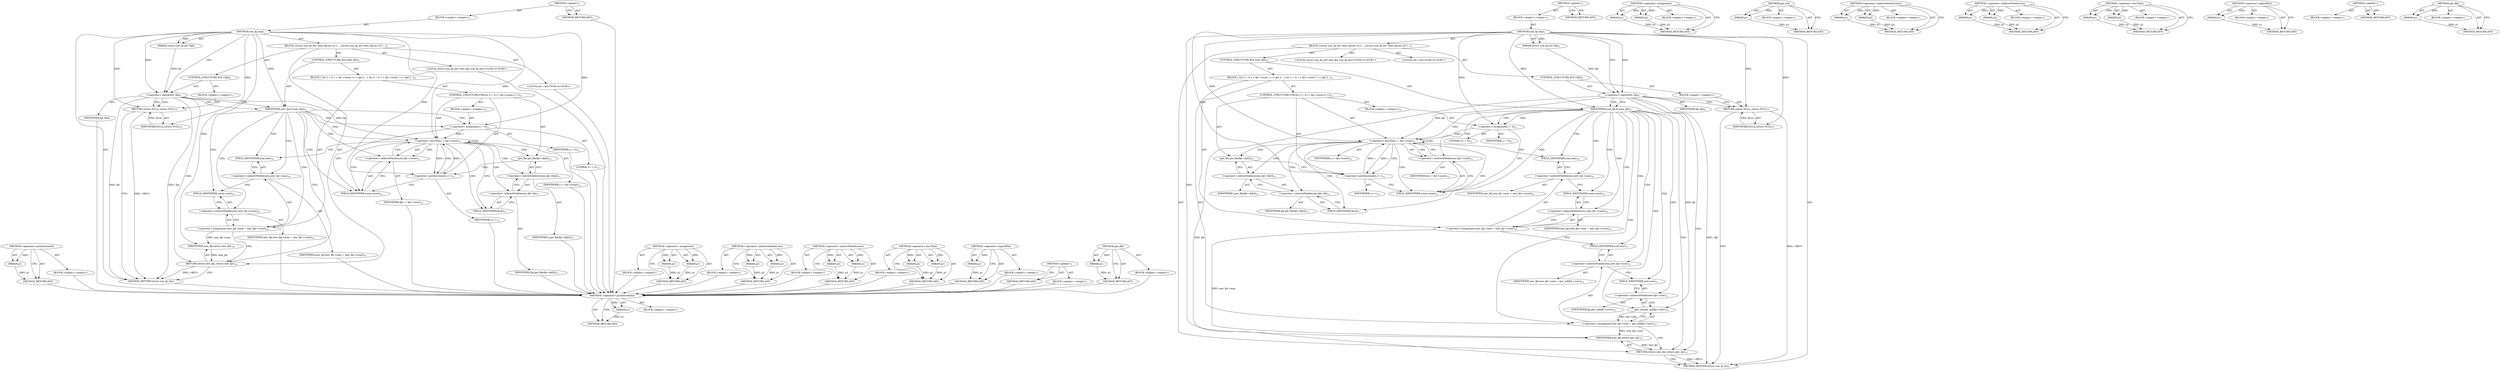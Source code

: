 digraph "get_file" {
vulnerable_89 [label=<(METHOD,&lt;operator&gt;.postIncrement)>];
vulnerable_90 [label=<(PARAM,p1)>];
vulnerable_91 [label=<(BLOCK,&lt;empty&gt;,&lt;empty&gt;)>];
vulnerable_92 [label=<(METHOD_RETURN,ANY)>];
vulnerable_6 [label=<(METHOD,&lt;global&gt;)<SUB>1</SUB>>];
vulnerable_7 [label=<(BLOCK,&lt;empty&gt;,&lt;empty&gt;)<SUB>1</SUB>>];
vulnerable_8 [label=<(METHOD,scm_fp_dup)<SUB>1</SUB>>];
vulnerable_9 [label=<(PARAM,struct scm_fp_list *fpl)<SUB>1</SUB>>];
vulnerable_10 [label=<(BLOCK,{
	struct scm_fp_list *new_fpl;
	int i;

	if (!...,{
	struct scm_fp_list *new_fpl;
	int i;

	if (!...)<SUB>2</SUB>>];
vulnerable_11 [label="<(LOCAL,struct scm_fp_list* new_fpl: scm_fp_list*)<SUB>3</SUB>>"];
vulnerable_12 [label="<(LOCAL,int i: int)<SUB>4</SUB>>"];
vulnerable_13 [label=<(CONTROL_STRUCTURE,IF,if (!fpl))<SUB>6</SUB>>];
vulnerable_14 [label=<(&lt;operator&gt;.logicalNot,!fpl)<SUB>6</SUB>>];
vulnerable_15 [label=<(IDENTIFIER,fpl,!fpl)<SUB>6</SUB>>];
vulnerable_16 [label=<(BLOCK,&lt;empty&gt;,&lt;empty&gt;)<SUB>7</SUB>>];
vulnerable_17 [label=<(RETURN,return NULL;,return NULL;)<SUB>7</SUB>>];
vulnerable_18 [label=<(IDENTIFIER,NULL,return NULL;)<SUB>7</SUB>>];
vulnerable_19 [label=<(CONTROL_STRUCTURE,IF,if (new_fpl))<SUB>11</SUB>>];
vulnerable_20 [label=<(IDENTIFIER,new_fpl,if (new_fpl))<SUB>11</SUB>>];
vulnerable_21 [label=<(BLOCK,{
 		for (i = 0; i &lt; fpl-&gt;count; i++)
 			get_f...,{
 		for (i = 0; i &lt; fpl-&gt;count; i++)
 			get_f...)<SUB>11</SUB>>];
vulnerable_22 [label=<(CONTROL_STRUCTURE,FOR,for (i = 0;i &lt; fpl-&gt;count;i++))<SUB>12</SUB>>];
vulnerable_23 [label=<(BLOCK,&lt;empty&gt;,&lt;empty&gt;)<SUB>12</SUB>>];
vulnerable_24 [label=<(&lt;operator&gt;.assignment,i = 0)<SUB>12</SUB>>];
vulnerable_25 [label=<(IDENTIFIER,i,i = 0)<SUB>12</SUB>>];
vulnerable_26 [label=<(LITERAL,0,i = 0)<SUB>12</SUB>>];
vulnerable_27 [label=<(&lt;operator&gt;.lessThan,i &lt; fpl-&gt;count)<SUB>12</SUB>>];
vulnerable_28 [label=<(IDENTIFIER,i,i &lt; fpl-&gt;count)<SUB>12</SUB>>];
vulnerable_29 [label=<(&lt;operator&gt;.indirectFieldAccess,fpl-&gt;count)<SUB>12</SUB>>];
vulnerable_30 [label=<(IDENTIFIER,fpl,i &lt; fpl-&gt;count)<SUB>12</SUB>>];
vulnerable_31 [label=<(FIELD_IDENTIFIER,count,count)<SUB>12</SUB>>];
vulnerable_32 [label=<(&lt;operator&gt;.postIncrement,i++)<SUB>12</SUB>>];
vulnerable_33 [label=<(IDENTIFIER,i,i++)<SUB>12</SUB>>];
vulnerable_34 [label=<(get_file,get_file(fpl-&gt;fp[i]))<SUB>13</SUB>>];
vulnerable_35 [label=<(&lt;operator&gt;.indirectIndexAccess,fpl-&gt;fp[i])<SUB>13</SUB>>];
vulnerable_36 [label=<(&lt;operator&gt;.indirectFieldAccess,fpl-&gt;fp)<SUB>13</SUB>>];
vulnerable_37 [label=<(IDENTIFIER,fpl,get_file(fpl-&gt;fp[i]))<SUB>13</SUB>>];
vulnerable_38 [label=<(FIELD_IDENTIFIER,fp,fp)<SUB>13</SUB>>];
vulnerable_39 [label=<(IDENTIFIER,i,get_file(fpl-&gt;fp[i]))<SUB>13</SUB>>];
vulnerable_40 [label=<(&lt;operator&gt;.assignment,new_fpl-&gt;max = new_fpl-&gt;count)<SUB>14</SUB>>];
vulnerable_41 [label=<(&lt;operator&gt;.indirectFieldAccess,new_fpl-&gt;max)<SUB>14</SUB>>];
vulnerable_42 [label=<(IDENTIFIER,new_fpl,new_fpl-&gt;max = new_fpl-&gt;count)<SUB>14</SUB>>];
vulnerable_43 [label=<(FIELD_IDENTIFIER,max,max)<SUB>14</SUB>>];
vulnerable_44 [label=<(&lt;operator&gt;.indirectFieldAccess,new_fpl-&gt;count)<SUB>14</SUB>>];
vulnerable_45 [label=<(IDENTIFIER,new_fpl,new_fpl-&gt;max = new_fpl-&gt;count)<SUB>14</SUB>>];
vulnerable_46 [label=<(FIELD_IDENTIFIER,count,count)<SUB>14</SUB>>];
vulnerable_47 [label=<(RETURN,return new_fpl;,return new_fpl;)<SUB>16</SUB>>];
vulnerable_48 [label=<(IDENTIFIER,new_fpl,return new_fpl;)<SUB>16</SUB>>];
vulnerable_49 [label=<(METHOD_RETURN,struct scm_fp_list)<SUB>1</SUB>>];
vulnerable_51 [label=<(METHOD_RETURN,ANY)<SUB>1</SUB>>];
vulnerable_74 [label=<(METHOD,&lt;operator&gt;.assignment)>];
vulnerable_75 [label=<(PARAM,p1)>];
vulnerable_76 [label=<(PARAM,p2)>];
vulnerable_77 [label=<(BLOCK,&lt;empty&gt;,&lt;empty&gt;)>];
vulnerable_78 [label=<(METHOD_RETURN,ANY)>];
vulnerable_97 [label=<(METHOD,&lt;operator&gt;.indirectIndexAccess)>];
vulnerable_98 [label=<(PARAM,p1)>];
vulnerable_99 [label=<(PARAM,p2)>];
vulnerable_100 [label=<(BLOCK,&lt;empty&gt;,&lt;empty&gt;)>];
vulnerable_101 [label=<(METHOD_RETURN,ANY)>];
vulnerable_84 [label=<(METHOD,&lt;operator&gt;.indirectFieldAccess)>];
vulnerable_85 [label=<(PARAM,p1)>];
vulnerable_86 [label=<(PARAM,p2)>];
vulnerable_87 [label=<(BLOCK,&lt;empty&gt;,&lt;empty&gt;)>];
vulnerable_88 [label=<(METHOD_RETURN,ANY)>];
vulnerable_79 [label=<(METHOD,&lt;operator&gt;.lessThan)>];
vulnerable_80 [label=<(PARAM,p1)>];
vulnerable_81 [label=<(PARAM,p2)>];
vulnerable_82 [label=<(BLOCK,&lt;empty&gt;,&lt;empty&gt;)>];
vulnerable_83 [label=<(METHOD_RETURN,ANY)>];
vulnerable_70 [label=<(METHOD,&lt;operator&gt;.logicalNot)>];
vulnerable_71 [label=<(PARAM,p1)>];
vulnerable_72 [label=<(BLOCK,&lt;empty&gt;,&lt;empty&gt;)>];
vulnerable_73 [label=<(METHOD_RETURN,ANY)>];
vulnerable_64 [label=<(METHOD,&lt;global&gt;)<SUB>1</SUB>>];
vulnerable_65 [label=<(BLOCK,&lt;empty&gt;,&lt;empty&gt;)>];
vulnerable_66 [label=<(METHOD_RETURN,ANY)>];
vulnerable_93 [label=<(METHOD,get_file)>];
vulnerable_94 [label=<(PARAM,p1)>];
vulnerable_95 [label=<(BLOCK,&lt;empty&gt;,&lt;empty&gt;)>];
vulnerable_96 [label=<(METHOD_RETURN,ANY)>];
fixed_97 [label=<(METHOD,&lt;operator&gt;.postIncrement)>];
fixed_98 [label=<(PARAM,p1)>];
fixed_99 [label=<(BLOCK,&lt;empty&gt;,&lt;empty&gt;)>];
fixed_100 [label=<(METHOD_RETURN,ANY)>];
fixed_6 [label=<(METHOD,&lt;global&gt;)<SUB>1</SUB>>];
fixed_7 [label=<(BLOCK,&lt;empty&gt;,&lt;empty&gt;)<SUB>1</SUB>>];
fixed_8 [label=<(METHOD,scm_fp_dup)<SUB>1</SUB>>];
fixed_9 [label=<(PARAM,struct scm_fp_list *fpl)<SUB>1</SUB>>];
fixed_10 [label=<(BLOCK,{
	struct scm_fp_list *new_fpl;
	int i;

	if (!...,{
	struct scm_fp_list *new_fpl;
	int i;

	if (!...)<SUB>2</SUB>>];
fixed_11 [label="<(LOCAL,struct scm_fp_list* new_fpl: scm_fp_list*)<SUB>3</SUB>>"];
fixed_12 [label="<(LOCAL,int i: int)<SUB>4</SUB>>"];
fixed_13 [label=<(CONTROL_STRUCTURE,IF,if (!fpl))<SUB>6</SUB>>];
fixed_14 [label=<(&lt;operator&gt;.logicalNot,!fpl)<SUB>6</SUB>>];
fixed_15 [label=<(IDENTIFIER,fpl,!fpl)<SUB>6</SUB>>];
fixed_16 [label=<(BLOCK,&lt;empty&gt;,&lt;empty&gt;)<SUB>7</SUB>>];
fixed_17 [label=<(RETURN,return NULL;,return NULL;)<SUB>7</SUB>>];
fixed_18 [label=<(IDENTIFIER,NULL,return NULL;)<SUB>7</SUB>>];
fixed_19 [label=<(CONTROL_STRUCTURE,IF,if (new_fpl))<SUB>11</SUB>>];
fixed_20 [label=<(IDENTIFIER,new_fpl,if (new_fpl))<SUB>11</SUB>>];
fixed_21 [label=<(BLOCK,{
 		for (i = 0; i &lt; fpl-&gt;count; i++)
 			get_f...,{
 		for (i = 0; i &lt; fpl-&gt;count; i++)
 			get_f...)<SUB>11</SUB>>];
fixed_22 [label=<(CONTROL_STRUCTURE,FOR,for (i = 0;i &lt; fpl-&gt;count;i++))<SUB>12</SUB>>];
fixed_23 [label=<(BLOCK,&lt;empty&gt;,&lt;empty&gt;)<SUB>12</SUB>>];
fixed_24 [label=<(&lt;operator&gt;.assignment,i = 0)<SUB>12</SUB>>];
fixed_25 [label=<(IDENTIFIER,i,i = 0)<SUB>12</SUB>>];
fixed_26 [label=<(LITERAL,0,i = 0)<SUB>12</SUB>>];
fixed_27 [label=<(&lt;operator&gt;.lessThan,i &lt; fpl-&gt;count)<SUB>12</SUB>>];
fixed_28 [label=<(IDENTIFIER,i,i &lt; fpl-&gt;count)<SUB>12</SUB>>];
fixed_29 [label=<(&lt;operator&gt;.indirectFieldAccess,fpl-&gt;count)<SUB>12</SUB>>];
fixed_30 [label=<(IDENTIFIER,fpl,i &lt; fpl-&gt;count)<SUB>12</SUB>>];
fixed_31 [label=<(FIELD_IDENTIFIER,count,count)<SUB>12</SUB>>];
fixed_32 [label=<(&lt;operator&gt;.postIncrement,i++)<SUB>12</SUB>>];
fixed_33 [label=<(IDENTIFIER,i,i++)<SUB>12</SUB>>];
fixed_34 [label=<(get_file,get_file(fpl-&gt;fp[i]))<SUB>13</SUB>>];
fixed_35 [label=<(&lt;operator&gt;.indirectIndexAccess,fpl-&gt;fp[i])<SUB>13</SUB>>];
fixed_36 [label=<(&lt;operator&gt;.indirectFieldAccess,fpl-&gt;fp)<SUB>13</SUB>>];
fixed_37 [label=<(IDENTIFIER,fpl,get_file(fpl-&gt;fp[i]))<SUB>13</SUB>>];
fixed_38 [label=<(FIELD_IDENTIFIER,fp,fp)<SUB>13</SUB>>];
fixed_39 [label=<(IDENTIFIER,i,get_file(fpl-&gt;fp[i]))<SUB>13</SUB>>];
fixed_40 [label=<(&lt;operator&gt;.assignment,new_fpl-&gt;max = new_fpl-&gt;count)<SUB>14</SUB>>];
fixed_41 [label=<(&lt;operator&gt;.indirectFieldAccess,new_fpl-&gt;max)<SUB>14</SUB>>];
fixed_42 [label=<(IDENTIFIER,new_fpl,new_fpl-&gt;max = new_fpl-&gt;count)<SUB>14</SUB>>];
fixed_43 [label=<(FIELD_IDENTIFIER,max,max)<SUB>14</SUB>>];
fixed_44 [label=<(&lt;operator&gt;.indirectFieldAccess,new_fpl-&gt;count)<SUB>14</SUB>>];
fixed_45 [label=<(IDENTIFIER,new_fpl,new_fpl-&gt;max = new_fpl-&gt;count)<SUB>14</SUB>>];
fixed_46 [label=<(FIELD_IDENTIFIER,count,count)<SUB>14</SUB>>];
fixed_47 [label=<(&lt;operator&gt;.assignment,new_fpl-&gt;user = get_uid(fpl-&gt;user))<SUB>15</SUB>>];
fixed_48 [label=<(&lt;operator&gt;.indirectFieldAccess,new_fpl-&gt;user)<SUB>15</SUB>>];
fixed_49 [label=<(IDENTIFIER,new_fpl,new_fpl-&gt;user = get_uid(fpl-&gt;user))<SUB>15</SUB>>];
fixed_50 [label=<(FIELD_IDENTIFIER,user,user)<SUB>15</SUB>>];
fixed_51 [label=<(get_uid,get_uid(fpl-&gt;user))<SUB>15</SUB>>];
fixed_52 [label=<(&lt;operator&gt;.indirectFieldAccess,fpl-&gt;user)<SUB>15</SUB>>];
fixed_53 [label=<(IDENTIFIER,fpl,get_uid(fpl-&gt;user))<SUB>15</SUB>>];
fixed_54 [label=<(FIELD_IDENTIFIER,user,user)<SUB>15</SUB>>];
fixed_55 [label=<(RETURN,return new_fpl;,return new_fpl;)<SUB>17</SUB>>];
fixed_56 [label=<(IDENTIFIER,new_fpl,return new_fpl;)<SUB>17</SUB>>];
fixed_57 [label=<(METHOD_RETURN,struct scm_fp_list)<SUB>1</SUB>>];
fixed_59 [label=<(METHOD_RETURN,ANY)<SUB>1</SUB>>];
fixed_82 [label=<(METHOD,&lt;operator&gt;.assignment)>];
fixed_83 [label=<(PARAM,p1)>];
fixed_84 [label=<(PARAM,p2)>];
fixed_85 [label=<(BLOCK,&lt;empty&gt;,&lt;empty&gt;)>];
fixed_86 [label=<(METHOD_RETURN,ANY)>];
fixed_110 [label=<(METHOD,get_uid)>];
fixed_111 [label=<(PARAM,p1)>];
fixed_112 [label=<(BLOCK,&lt;empty&gt;,&lt;empty&gt;)>];
fixed_113 [label=<(METHOD_RETURN,ANY)>];
fixed_105 [label=<(METHOD,&lt;operator&gt;.indirectIndexAccess)>];
fixed_106 [label=<(PARAM,p1)>];
fixed_107 [label=<(PARAM,p2)>];
fixed_108 [label=<(BLOCK,&lt;empty&gt;,&lt;empty&gt;)>];
fixed_109 [label=<(METHOD_RETURN,ANY)>];
fixed_92 [label=<(METHOD,&lt;operator&gt;.indirectFieldAccess)>];
fixed_93 [label=<(PARAM,p1)>];
fixed_94 [label=<(PARAM,p2)>];
fixed_95 [label=<(BLOCK,&lt;empty&gt;,&lt;empty&gt;)>];
fixed_96 [label=<(METHOD_RETURN,ANY)>];
fixed_87 [label=<(METHOD,&lt;operator&gt;.lessThan)>];
fixed_88 [label=<(PARAM,p1)>];
fixed_89 [label=<(PARAM,p2)>];
fixed_90 [label=<(BLOCK,&lt;empty&gt;,&lt;empty&gt;)>];
fixed_91 [label=<(METHOD_RETURN,ANY)>];
fixed_78 [label=<(METHOD,&lt;operator&gt;.logicalNot)>];
fixed_79 [label=<(PARAM,p1)>];
fixed_80 [label=<(BLOCK,&lt;empty&gt;,&lt;empty&gt;)>];
fixed_81 [label=<(METHOD_RETURN,ANY)>];
fixed_72 [label=<(METHOD,&lt;global&gt;)<SUB>1</SUB>>];
fixed_73 [label=<(BLOCK,&lt;empty&gt;,&lt;empty&gt;)>];
fixed_74 [label=<(METHOD_RETURN,ANY)>];
fixed_101 [label=<(METHOD,get_file)>];
fixed_102 [label=<(PARAM,p1)>];
fixed_103 [label=<(BLOCK,&lt;empty&gt;,&lt;empty&gt;)>];
fixed_104 [label=<(METHOD_RETURN,ANY)>];
vulnerable_89 -> vulnerable_90  [key=0, label="AST: "];
vulnerable_89 -> vulnerable_90  [key=1, label="DDG: "];
vulnerable_89 -> vulnerable_91  [key=0, label="AST: "];
vulnerable_89 -> vulnerable_92  [key=0, label="AST: "];
vulnerable_89 -> vulnerable_92  [key=1, label="CFG: "];
vulnerable_90 -> vulnerable_92  [key=0, label="DDG: p1"];
vulnerable_91 -> fixed_97  [key=0];
vulnerable_92 -> fixed_97  [key=0];
vulnerable_6 -> vulnerable_7  [key=0, label="AST: "];
vulnerable_6 -> vulnerable_51  [key=0, label="AST: "];
vulnerable_6 -> vulnerable_51  [key=1, label="CFG: "];
vulnerable_7 -> vulnerable_8  [key=0, label="AST: "];
vulnerable_8 -> vulnerable_9  [key=0, label="AST: "];
vulnerable_8 -> vulnerable_9  [key=1, label="DDG: "];
vulnerable_8 -> vulnerable_10  [key=0, label="AST: "];
vulnerable_8 -> vulnerable_49  [key=0, label="AST: "];
vulnerable_8 -> vulnerable_14  [key=0, label="CFG: "];
vulnerable_8 -> vulnerable_14  [key=1, label="DDG: "];
vulnerable_8 -> vulnerable_20  [key=0, label="DDG: "];
vulnerable_8 -> vulnerable_48  [key=0, label="DDG: "];
vulnerable_8 -> vulnerable_17  [key=0, label="DDG: "];
vulnerable_8 -> vulnerable_18  [key=0, label="DDG: "];
vulnerable_8 -> vulnerable_24  [key=0, label="DDG: "];
vulnerable_8 -> vulnerable_27  [key=0, label="DDG: "];
vulnerable_8 -> vulnerable_32  [key=0, label="DDG: "];
vulnerable_9 -> vulnerable_14  [key=0, label="DDG: fpl"];
vulnerable_10 -> vulnerable_11  [key=0, label="AST: "];
vulnerable_10 -> vulnerable_12  [key=0, label="AST: "];
vulnerable_10 -> vulnerable_13  [key=0, label="AST: "];
vulnerable_10 -> vulnerable_19  [key=0, label="AST: "];
vulnerable_10 -> vulnerable_47  [key=0, label="AST: "];
vulnerable_11 -> fixed_97  [key=0];
vulnerable_12 -> fixed_97  [key=0];
vulnerable_13 -> vulnerable_14  [key=0, label="AST: "];
vulnerable_13 -> vulnerable_16  [key=0, label="AST: "];
vulnerable_14 -> vulnerable_15  [key=0, label="AST: "];
vulnerable_14 -> vulnerable_20  [key=0, label="CFG: "];
vulnerable_14 -> vulnerable_20  [key=1, label="CDG: "];
vulnerable_14 -> vulnerable_17  [key=0, label="CFG: "];
vulnerable_14 -> vulnerable_17  [key=1, label="CDG: "];
vulnerable_14 -> vulnerable_49  [key=0, label="DDG: fpl"];
vulnerable_14 -> vulnerable_49  [key=1, label="DDG: !fpl"];
vulnerable_14 -> vulnerable_27  [key=0, label="DDG: fpl"];
vulnerable_14 -> vulnerable_47  [key=0, label="CDG: "];
vulnerable_15 -> fixed_97  [key=0];
vulnerable_16 -> vulnerable_17  [key=0, label="AST: "];
vulnerable_17 -> vulnerable_18  [key=0, label="AST: "];
vulnerable_17 -> vulnerable_49  [key=0, label="CFG: "];
vulnerable_17 -> vulnerable_49  [key=1, label="DDG: &lt;RET&gt;"];
vulnerable_18 -> vulnerable_17  [key=0, label="DDG: NULL"];
vulnerable_19 -> vulnerable_20  [key=0, label="AST: "];
vulnerable_19 -> vulnerable_21  [key=0, label="AST: "];
vulnerable_20 -> vulnerable_24  [key=0, label="CFG: "];
vulnerable_20 -> vulnerable_24  [key=1, label="CDG: "];
vulnerable_20 -> vulnerable_47  [key=0, label="CFG: "];
vulnerable_20 -> vulnerable_46  [key=0, label="CDG: "];
vulnerable_20 -> vulnerable_41  [key=0, label="CDG: "];
vulnerable_20 -> vulnerable_27  [key=0, label="CDG: "];
vulnerable_20 -> vulnerable_40  [key=0, label="CDG: "];
vulnerable_20 -> vulnerable_29  [key=0, label="CDG: "];
vulnerable_20 -> vulnerable_44  [key=0, label="CDG: "];
vulnerable_20 -> vulnerable_31  [key=0, label="CDG: "];
vulnerable_20 -> vulnerable_43  [key=0, label="CDG: "];
vulnerable_21 -> vulnerable_22  [key=0, label="AST: "];
vulnerable_21 -> vulnerable_40  [key=0, label="AST: "];
vulnerable_22 -> vulnerable_23  [key=0, label="AST: "];
vulnerable_22 -> vulnerable_27  [key=0, label="AST: "];
vulnerable_22 -> vulnerable_32  [key=0, label="AST: "];
vulnerable_22 -> vulnerable_34  [key=0, label="AST: "];
vulnerable_23 -> vulnerable_24  [key=0, label="AST: "];
vulnerable_24 -> vulnerable_25  [key=0, label="AST: "];
vulnerable_24 -> vulnerable_26  [key=0, label="AST: "];
vulnerable_24 -> vulnerable_31  [key=0, label="CFG: "];
vulnerable_24 -> vulnerable_27  [key=0, label="DDG: i"];
vulnerable_25 -> fixed_97  [key=0];
vulnerable_26 -> fixed_97  [key=0];
vulnerable_27 -> vulnerable_28  [key=0, label="AST: "];
vulnerable_27 -> vulnerable_29  [key=0, label="AST: "];
vulnerable_27 -> vulnerable_29  [key=1, label="CDG: "];
vulnerable_27 -> vulnerable_38  [key=0, label="CFG: "];
vulnerable_27 -> vulnerable_38  [key=1, label="CDG: "];
vulnerable_27 -> vulnerable_43  [key=0, label="CFG: "];
vulnerable_27 -> vulnerable_32  [key=0, label="DDG: i"];
vulnerable_27 -> vulnerable_32  [key=1, label="CDG: "];
vulnerable_27 -> vulnerable_34  [key=0, label="CDG: "];
vulnerable_27 -> vulnerable_36  [key=0, label="CDG: "];
vulnerable_27 -> vulnerable_27  [key=0, label="CDG: "];
vulnerable_27 -> vulnerable_35  [key=0, label="CDG: "];
vulnerable_27 -> vulnerable_31  [key=0, label="CDG: "];
vulnerable_28 -> fixed_97  [key=0];
vulnerable_29 -> vulnerable_30  [key=0, label="AST: "];
vulnerable_29 -> vulnerable_31  [key=0, label="AST: "];
vulnerable_29 -> vulnerable_27  [key=0, label="CFG: "];
vulnerable_30 -> fixed_97  [key=0];
vulnerable_31 -> vulnerable_29  [key=0, label="CFG: "];
vulnerable_32 -> vulnerable_33  [key=0, label="AST: "];
vulnerable_32 -> vulnerable_31  [key=0, label="CFG: "];
vulnerable_32 -> vulnerable_27  [key=0, label="DDG: i"];
vulnerable_33 -> fixed_97  [key=0];
vulnerable_34 -> vulnerable_35  [key=0, label="AST: "];
vulnerable_34 -> vulnerable_32  [key=0, label="CFG: "];
vulnerable_35 -> vulnerable_36  [key=0, label="AST: "];
vulnerable_35 -> vulnerable_39  [key=0, label="AST: "];
vulnerable_35 -> vulnerable_34  [key=0, label="CFG: "];
vulnerable_36 -> vulnerable_37  [key=0, label="AST: "];
vulnerable_36 -> vulnerable_38  [key=0, label="AST: "];
vulnerable_36 -> vulnerable_35  [key=0, label="CFG: "];
vulnerable_37 -> fixed_97  [key=0];
vulnerable_38 -> vulnerable_36  [key=0, label="CFG: "];
vulnerable_39 -> fixed_97  [key=0];
vulnerable_40 -> vulnerable_41  [key=0, label="AST: "];
vulnerable_40 -> vulnerable_44  [key=0, label="AST: "];
vulnerable_40 -> vulnerable_47  [key=0, label="CFG: "];
vulnerable_40 -> vulnerable_48  [key=0, label="DDG: new_fpl-&gt;max"];
vulnerable_41 -> vulnerable_42  [key=0, label="AST: "];
vulnerable_41 -> vulnerable_43  [key=0, label="AST: "];
vulnerable_41 -> vulnerable_46  [key=0, label="CFG: "];
vulnerable_42 -> fixed_97  [key=0];
vulnerable_43 -> vulnerable_41  [key=0, label="CFG: "];
vulnerable_44 -> vulnerable_45  [key=0, label="AST: "];
vulnerable_44 -> vulnerable_46  [key=0, label="AST: "];
vulnerable_44 -> vulnerable_40  [key=0, label="CFG: "];
vulnerable_45 -> fixed_97  [key=0];
vulnerable_46 -> vulnerable_44  [key=0, label="CFG: "];
vulnerable_47 -> vulnerable_48  [key=0, label="AST: "];
vulnerable_47 -> vulnerable_49  [key=0, label="CFG: "];
vulnerable_47 -> vulnerable_49  [key=1, label="DDG: &lt;RET&gt;"];
vulnerable_48 -> vulnerable_47  [key=0, label="DDG: new_fpl"];
vulnerable_49 -> fixed_97  [key=0];
vulnerable_51 -> fixed_97  [key=0];
vulnerable_74 -> vulnerable_75  [key=0, label="AST: "];
vulnerable_74 -> vulnerable_75  [key=1, label="DDG: "];
vulnerable_74 -> vulnerable_77  [key=0, label="AST: "];
vulnerable_74 -> vulnerable_76  [key=0, label="AST: "];
vulnerable_74 -> vulnerable_76  [key=1, label="DDG: "];
vulnerable_74 -> vulnerable_78  [key=0, label="AST: "];
vulnerable_74 -> vulnerable_78  [key=1, label="CFG: "];
vulnerable_75 -> vulnerable_78  [key=0, label="DDG: p1"];
vulnerable_76 -> vulnerable_78  [key=0, label="DDG: p2"];
vulnerable_77 -> fixed_97  [key=0];
vulnerable_78 -> fixed_97  [key=0];
vulnerable_97 -> vulnerable_98  [key=0, label="AST: "];
vulnerable_97 -> vulnerable_98  [key=1, label="DDG: "];
vulnerable_97 -> vulnerable_100  [key=0, label="AST: "];
vulnerable_97 -> vulnerable_99  [key=0, label="AST: "];
vulnerable_97 -> vulnerable_99  [key=1, label="DDG: "];
vulnerable_97 -> vulnerable_101  [key=0, label="AST: "];
vulnerable_97 -> vulnerable_101  [key=1, label="CFG: "];
vulnerable_98 -> vulnerable_101  [key=0, label="DDG: p1"];
vulnerable_99 -> vulnerable_101  [key=0, label="DDG: p2"];
vulnerable_100 -> fixed_97  [key=0];
vulnerable_101 -> fixed_97  [key=0];
vulnerable_84 -> vulnerable_85  [key=0, label="AST: "];
vulnerable_84 -> vulnerable_85  [key=1, label="DDG: "];
vulnerable_84 -> vulnerable_87  [key=0, label="AST: "];
vulnerable_84 -> vulnerable_86  [key=0, label="AST: "];
vulnerable_84 -> vulnerable_86  [key=1, label="DDG: "];
vulnerable_84 -> vulnerable_88  [key=0, label="AST: "];
vulnerable_84 -> vulnerable_88  [key=1, label="CFG: "];
vulnerable_85 -> vulnerable_88  [key=0, label="DDG: p1"];
vulnerable_86 -> vulnerable_88  [key=0, label="DDG: p2"];
vulnerable_87 -> fixed_97  [key=0];
vulnerable_88 -> fixed_97  [key=0];
vulnerable_79 -> vulnerable_80  [key=0, label="AST: "];
vulnerable_79 -> vulnerable_80  [key=1, label="DDG: "];
vulnerable_79 -> vulnerable_82  [key=0, label="AST: "];
vulnerable_79 -> vulnerable_81  [key=0, label="AST: "];
vulnerable_79 -> vulnerable_81  [key=1, label="DDG: "];
vulnerable_79 -> vulnerable_83  [key=0, label="AST: "];
vulnerable_79 -> vulnerable_83  [key=1, label="CFG: "];
vulnerable_80 -> vulnerable_83  [key=0, label="DDG: p1"];
vulnerable_81 -> vulnerable_83  [key=0, label="DDG: p2"];
vulnerable_82 -> fixed_97  [key=0];
vulnerable_83 -> fixed_97  [key=0];
vulnerable_70 -> vulnerable_71  [key=0, label="AST: "];
vulnerable_70 -> vulnerable_71  [key=1, label="DDG: "];
vulnerable_70 -> vulnerable_72  [key=0, label="AST: "];
vulnerable_70 -> vulnerable_73  [key=0, label="AST: "];
vulnerable_70 -> vulnerable_73  [key=1, label="CFG: "];
vulnerable_71 -> vulnerable_73  [key=0, label="DDG: p1"];
vulnerable_72 -> fixed_97  [key=0];
vulnerable_73 -> fixed_97  [key=0];
vulnerable_64 -> vulnerable_65  [key=0, label="AST: "];
vulnerable_64 -> vulnerable_66  [key=0, label="AST: "];
vulnerable_64 -> vulnerable_66  [key=1, label="CFG: "];
vulnerable_65 -> fixed_97  [key=0];
vulnerable_66 -> fixed_97  [key=0];
vulnerable_93 -> vulnerable_94  [key=0, label="AST: "];
vulnerable_93 -> vulnerable_94  [key=1, label="DDG: "];
vulnerable_93 -> vulnerable_95  [key=0, label="AST: "];
vulnerable_93 -> vulnerable_96  [key=0, label="AST: "];
vulnerable_93 -> vulnerable_96  [key=1, label="CFG: "];
vulnerable_94 -> vulnerable_96  [key=0, label="DDG: p1"];
vulnerable_95 -> fixed_97  [key=0];
vulnerable_96 -> fixed_97  [key=0];
fixed_97 -> fixed_98  [key=0, label="AST: "];
fixed_97 -> fixed_98  [key=1, label="DDG: "];
fixed_97 -> fixed_99  [key=0, label="AST: "];
fixed_97 -> fixed_100  [key=0, label="AST: "];
fixed_97 -> fixed_100  [key=1, label="CFG: "];
fixed_98 -> fixed_100  [key=0, label="DDG: p1"];
fixed_6 -> fixed_7  [key=0, label="AST: "];
fixed_6 -> fixed_59  [key=0, label="AST: "];
fixed_6 -> fixed_59  [key=1, label="CFG: "];
fixed_7 -> fixed_8  [key=0, label="AST: "];
fixed_8 -> fixed_9  [key=0, label="AST: "];
fixed_8 -> fixed_9  [key=1, label="DDG: "];
fixed_8 -> fixed_10  [key=0, label="AST: "];
fixed_8 -> fixed_57  [key=0, label="AST: "];
fixed_8 -> fixed_14  [key=0, label="CFG: "];
fixed_8 -> fixed_14  [key=1, label="DDG: "];
fixed_8 -> fixed_20  [key=0, label="DDG: "];
fixed_8 -> fixed_56  [key=0, label="DDG: "];
fixed_8 -> fixed_17  [key=0, label="DDG: "];
fixed_8 -> fixed_18  [key=0, label="DDG: "];
fixed_8 -> fixed_24  [key=0, label="DDG: "];
fixed_8 -> fixed_27  [key=0, label="DDG: "];
fixed_8 -> fixed_32  [key=0, label="DDG: "];
fixed_9 -> fixed_14  [key=0, label="DDG: fpl"];
fixed_10 -> fixed_11  [key=0, label="AST: "];
fixed_10 -> fixed_12  [key=0, label="AST: "];
fixed_10 -> fixed_13  [key=0, label="AST: "];
fixed_10 -> fixed_19  [key=0, label="AST: "];
fixed_10 -> fixed_55  [key=0, label="AST: "];
fixed_13 -> fixed_14  [key=0, label="AST: "];
fixed_13 -> fixed_16  [key=0, label="AST: "];
fixed_14 -> fixed_15  [key=0, label="AST: "];
fixed_14 -> fixed_20  [key=0, label="CFG: "];
fixed_14 -> fixed_20  [key=1, label="CDG: "];
fixed_14 -> fixed_17  [key=0, label="CFG: "];
fixed_14 -> fixed_17  [key=1, label="CDG: "];
fixed_14 -> fixed_57  [key=0, label="DDG: fpl"];
fixed_14 -> fixed_57  [key=1, label="DDG: !fpl"];
fixed_14 -> fixed_27  [key=0, label="DDG: fpl"];
fixed_14 -> fixed_51  [key=0, label="DDG: fpl"];
fixed_14 -> fixed_55  [key=0, label="CDG: "];
fixed_16 -> fixed_17  [key=0, label="AST: "];
fixed_17 -> fixed_18  [key=0, label="AST: "];
fixed_17 -> fixed_57  [key=0, label="CFG: "];
fixed_17 -> fixed_57  [key=1, label="DDG: &lt;RET&gt;"];
fixed_18 -> fixed_17  [key=0, label="DDG: NULL"];
fixed_19 -> fixed_20  [key=0, label="AST: "];
fixed_19 -> fixed_21  [key=0, label="AST: "];
fixed_20 -> fixed_24  [key=0, label="CFG: "];
fixed_20 -> fixed_24  [key=1, label="CDG: "];
fixed_20 -> fixed_55  [key=0, label="CFG: "];
fixed_20 -> fixed_47  [key=0, label="CDG: "];
fixed_20 -> fixed_48  [key=0, label="CDG: "];
fixed_20 -> fixed_51  [key=0, label="CDG: "];
fixed_20 -> fixed_52  [key=0, label="CDG: "];
fixed_20 -> fixed_46  [key=0, label="CDG: "];
fixed_20 -> fixed_41  [key=0, label="CDG: "];
fixed_20 -> fixed_27  [key=0, label="CDG: "];
fixed_20 -> fixed_40  [key=0, label="CDG: "];
fixed_20 -> fixed_29  [key=0, label="CDG: "];
fixed_20 -> fixed_50  [key=0, label="CDG: "];
fixed_20 -> fixed_44  [key=0, label="CDG: "];
fixed_20 -> fixed_54  [key=0, label="CDG: "];
fixed_20 -> fixed_31  [key=0, label="CDG: "];
fixed_20 -> fixed_43  [key=0, label="CDG: "];
fixed_21 -> fixed_22  [key=0, label="AST: "];
fixed_21 -> fixed_40  [key=0, label="AST: "];
fixed_21 -> fixed_47  [key=0, label="AST: "];
fixed_22 -> fixed_23  [key=0, label="AST: "];
fixed_22 -> fixed_27  [key=0, label="AST: "];
fixed_22 -> fixed_32  [key=0, label="AST: "];
fixed_22 -> fixed_34  [key=0, label="AST: "];
fixed_23 -> fixed_24  [key=0, label="AST: "];
fixed_24 -> fixed_25  [key=0, label="AST: "];
fixed_24 -> fixed_26  [key=0, label="AST: "];
fixed_24 -> fixed_31  [key=0, label="CFG: "];
fixed_24 -> fixed_27  [key=0, label="DDG: i"];
fixed_27 -> fixed_28  [key=0, label="AST: "];
fixed_27 -> fixed_29  [key=0, label="AST: "];
fixed_27 -> fixed_29  [key=1, label="CDG: "];
fixed_27 -> fixed_38  [key=0, label="CFG: "];
fixed_27 -> fixed_38  [key=1, label="CDG: "];
fixed_27 -> fixed_43  [key=0, label="CFG: "];
fixed_27 -> fixed_32  [key=0, label="DDG: i"];
fixed_27 -> fixed_32  [key=1, label="CDG: "];
fixed_27 -> fixed_34  [key=0, label="CDG: "];
fixed_27 -> fixed_36  [key=0, label="CDG: "];
fixed_27 -> fixed_27  [key=0, label="CDG: "];
fixed_27 -> fixed_35  [key=0, label="CDG: "];
fixed_27 -> fixed_31  [key=0, label="CDG: "];
fixed_29 -> fixed_30  [key=0, label="AST: "];
fixed_29 -> fixed_31  [key=0, label="AST: "];
fixed_29 -> fixed_27  [key=0, label="CFG: "];
fixed_31 -> fixed_29  [key=0, label="CFG: "];
fixed_32 -> fixed_33  [key=0, label="AST: "];
fixed_32 -> fixed_31  [key=0, label="CFG: "];
fixed_32 -> fixed_27  [key=0, label="DDG: i"];
fixed_34 -> fixed_35  [key=0, label="AST: "];
fixed_34 -> fixed_32  [key=0, label="CFG: "];
fixed_35 -> fixed_36  [key=0, label="AST: "];
fixed_35 -> fixed_39  [key=0, label="AST: "];
fixed_35 -> fixed_34  [key=0, label="CFG: "];
fixed_36 -> fixed_37  [key=0, label="AST: "];
fixed_36 -> fixed_38  [key=0, label="AST: "];
fixed_36 -> fixed_35  [key=0, label="CFG: "];
fixed_38 -> fixed_36  [key=0, label="CFG: "];
fixed_40 -> fixed_41  [key=0, label="AST: "];
fixed_40 -> fixed_44  [key=0, label="AST: "];
fixed_40 -> fixed_50  [key=0, label="CFG: "];
fixed_40 -> fixed_56  [key=0, label="DDG: new_fpl-&gt;max"];
fixed_41 -> fixed_42  [key=0, label="AST: "];
fixed_41 -> fixed_43  [key=0, label="AST: "];
fixed_41 -> fixed_46  [key=0, label="CFG: "];
fixed_43 -> fixed_41  [key=0, label="CFG: "];
fixed_44 -> fixed_45  [key=0, label="AST: "];
fixed_44 -> fixed_46  [key=0, label="AST: "];
fixed_44 -> fixed_40  [key=0, label="CFG: "];
fixed_46 -> fixed_44  [key=0, label="CFG: "];
fixed_47 -> fixed_48  [key=0, label="AST: "];
fixed_47 -> fixed_51  [key=0, label="AST: "];
fixed_47 -> fixed_55  [key=0, label="CFG: "];
fixed_47 -> fixed_56  [key=0, label="DDG: new_fpl-&gt;user"];
fixed_48 -> fixed_49  [key=0, label="AST: "];
fixed_48 -> fixed_50  [key=0, label="AST: "];
fixed_48 -> fixed_54  [key=0, label="CFG: "];
fixed_50 -> fixed_48  [key=0, label="CFG: "];
fixed_51 -> fixed_52  [key=0, label="AST: "];
fixed_51 -> fixed_47  [key=0, label="CFG: "];
fixed_51 -> fixed_47  [key=1, label="DDG: fpl-&gt;user"];
fixed_52 -> fixed_53  [key=0, label="AST: "];
fixed_52 -> fixed_54  [key=0, label="AST: "];
fixed_52 -> fixed_51  [key=0, label="CFG: "];
fixed_54 -> fixed_52  [key=0, label="CFG: "];
fixed_55 -> fixed_56  [key=0, label="AST: "];
fixed_55 -> fixed_57  [key=0, label="CFG: "];
fixed_55 -> fixed_57  [key=1, label="DDG: &lt;RET&gt;"];
fixed_56 -> fixed_55  [key=0, label="DDG: new_fpl"];
fixed_82 -> fixed_83  [key=0, label="AST: "];
fixed_82 -> fixed_83  [key=1, label="DDG: "];
fixed_82 -> fixed_85  [key=0, label="AST: "];
fixed_82 -> fixed_84  [key=0, label="AST: "];
fixed_82 -> fixed_84  [key=1, label="DDG: "];
fixed_82 -> fixed_86  [key=0, label="AST: "];
fixed_82 -> fixed_86  [key=1, label="CFG: "];
fixed_83 -> fixed_86  [key=0, label="DDG: p1"];
fixed_84 -> fixed_86  [key=0, label="DDG: p2"];
fixed_110 -> fixed_111  [key=0, label="AST: "];
fixed_110 -> fixed_111  [key=1, label="DDG: "];
fixed_110 -> fixed_112  [key=0, label="AST: "];
fixed_110 -> fixed_113  [key=0, label="AST: "];
fixed_110 -> fixed_113  [key=1, label="CFG: "];
fixed_111 -> fixed_113  [key=0, label="DDG: p1"];
fixed_105 -> fixed_106  [key=0, label="AST: "];
fixed_105 -> fixed_106  [key=1, label="DDG: "];
fixed_105 -> fixed_108  [key=0, label="AST: "];
fixed_105 -> fixed_107  [key=0, label="AST: "];
fixed_105 -> fixed_107  [key=1, label="DDG: "];
fixed_105 -> fixed_109  [key=0, label="AST: "];
fixed_105 -> fixed_109  [key=1, label="CFG: "];
fixed_106 -> fixed_109  [key=0, label="DDG: p1"];
fixed_107 -> fixed_109  [key=0, label="DDG: p2"];
fixed_92 -> fixed_93  [key=0, label="AST: "];
fixed_92 -> fixed_93  [key=1, label="DDG: "];
fixed_92 -> fixed_95  [key=0, label="AST: "];
fixed_92 -> fixed_94  [key=0, label="AST: "];
fixed_92 -> fixed_94  [key=1, label="DDG: "];
fixed_92 -> fixed_96  [key=0, label="AST: "];
fixed_92 -> fixed_96  [key=1, label="CFG: "];
fixed_93 -> fixed_96  [key=0, label="DDG: p1"];
fixed_94 -> fixed_96  [key=0, label="DDG: p2"];
fixed_87 -> fixed_88  [key=0, label="AST: "];
fixed_87 -> fixed_88  [key=1, label="DDG: "];
fixed_87 -> fixed_90  [key=0, label="AST: "];
fixed_87 -> fixed_89  [key=0, label="AST: "];
fixed_87 -> fixed_89  [key=1, label="DDG: "];
fixed_87 -> fixed_91  [key=0, label="AST: "];
fixed_87 -> fixed_91  [key=1, label="CFG: "];
fixed_88 -> fixed_91  [key=0, label="DDG: p1"];
fixed_89 -> fixed_91  [key=0, label="DDG: p2"];
fixed_78 -> fixed_79  [key=0, label="AST: "];
fixed_78 -> fixed_79  [key=1, label="DDG: "];
fixed_78 -> fixed_80  [key=0, label="AST: "];
fixed_78 -> fixed_81  [key=0, label="AST: "];
fixed_78 -> fixed_81  [key=1, label="CFG: "];
fixed_79 -> fixed_81  [key=0, label="DDG: p1"];
fixed_72 -> fixed_73  [key=0, label="AST: "];
fixed_72 -> fixed_74  [key=0, label="AST: "];
fixed_72 -> fixed_74  [key=1, label="CFG: "];
fixed_101 -> fixed_102  [key=0, label="AST: "];
fixed_101 -> fixed_102  [key=1, label="DDG: "];
fixed_101 -> fixed_103  [key=0, label="AST: "];
fixed_101 -> fixed_104  [key=0, label="AST: "];
fixed_101 -> fixed_104  [key=1, label="CFG: "];
fixed_102 -> fixed_104  [key=0, label="DDG: p1"];
}
